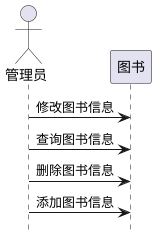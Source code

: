 @startuml
hide footbox
actor 管理员

管理员 -> 图书:修改图书信息
管理员 -> 图书:查询图书信息
管理员 -> 图书:删除图书信息
管理员 -> 图书:添加图书信息
@enduml